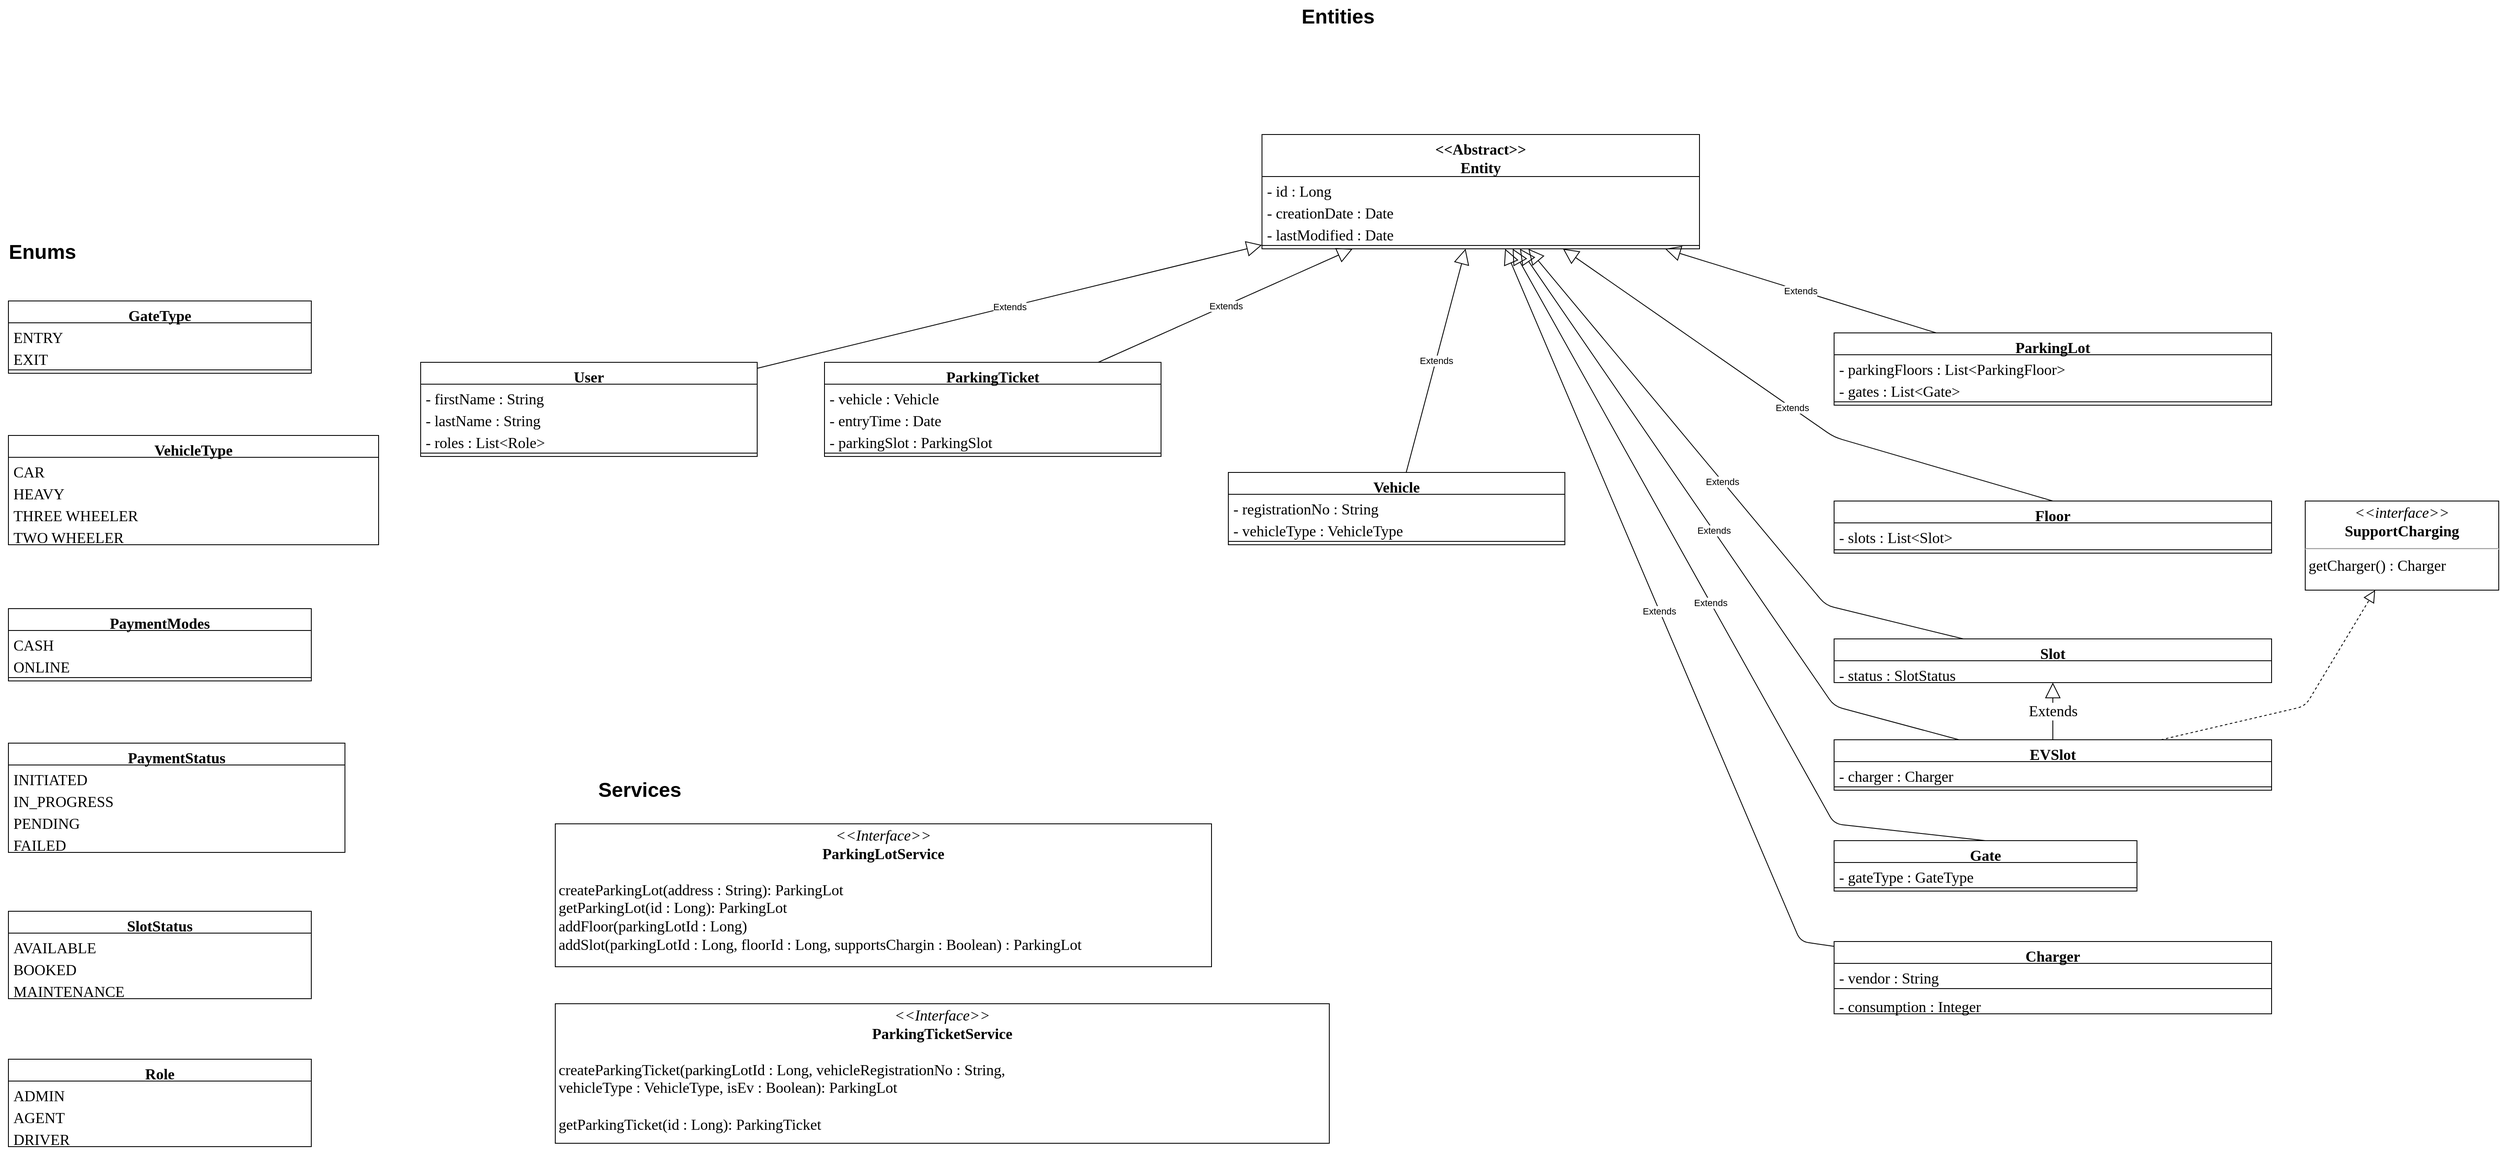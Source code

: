 <mxfile>
    <diagram name="Page-1" id="UB-KBlysisWi_KqOLlp2">
        <mxGraphModel dx="4073" dy="1974" grid="1" gridSize="10" guides="1" tooltips="1" connect="1" arrows="1" fold="1" page="1" pageScale="1" pageWidth="850" pageHeight="1100" math="0" shadow="0">
            <root>
                <mxCell id="0"/>
                <mxCell id="1" parent="0"/>
                <mxCell id="cJrOIjA1WVbKjsoCyqxn-1" value="ParkingLot" style="swimlane;fontStyle=1;align=center;verticalAlign=top;childLayout=stackLayout;horizontal=1;startSize=26;horizontalStack=0;resizeParent=1;resizeParentMax=0;resizeLast=0;collapsible=1;marginBottom=0;fontFamily=Verdana;fontSize=18;" parent="1" vertex="1">
                    <mxGeometry x="240" y="76" width="520" height="86" as="geometry"/>
                </mxCell>
                <mxCell id="cJrOIjA1WVbKjsoCyqxn-2" value="- parkingFloors : List&lt;ParkingFloor&gt;" style="text;strokeColor=none;fillColor=none;align=left;verticalAlign=top;spacingLeft=4;spacingRight=4;overflow=hidden;rotatable=0;points=[[0,0.5],[1,0.5]];portConstraint=eastwest;fontFamily=Verdana;fontSize=18;" parent="cJrOIjA1WVbKjsoCyqxn-1" vertex="1">
                    <mxGeometry y="26" width="520" height="26" as="geometry"/>
                </mxCell>
                <mxCell id="cJrOIjA1WVbKjsoCyqxn-6" value="- gates : List&lt;Gate&gt;" style="text;strokeColor=none;fillColor=none;align=left;verticalAlign=top;spacingLeft=4;spacingRight=4;overflow=hidden;rotatable=0;points=[[0,0.5],[1,0.5]];portConstraint=eastwest;fontFamily=Verdana;fontSize=18;" parent="cJrOIjA1WVbKjsoCyqxn-1" vertex="1">
                    <mxGeometry y="52" width="520" height="26" as="geometry"/>
                </mxCell>
                <mxCell id="cJrOIjA1WVbKjsoCyqxn-3" value="" style="line;strokeWidth=1;fillColor=none;align=left;verticalAlign=middle;spacingTop=-1;spacingLeft=3;spacingRight=3;rotatable=0;labelPosition=right;points=[];portConstraint=eastwest;strokeColor=inherit;fontFamily=Verdana;fontSize=18;" parent="cJrOIjA1WVbKjsoCyqxn-1" vertex="1">
                    <mxGeometry y="78" width="520" height="8" as="geometry"/>
                </mxCell>
                <mxCell id="cJrOIjA1WVbKjsoCyqxn-8" value="Floor" style="swimlane;fontStyle=1;align=center;verticalAlign=top;childLayout=stackLayout;horizontal=1;startSize=26;horizontalStack=0;resizeParent=1;resizeParentMax=0;resizeLast=0;collapsible=1;marginBottom=0;fontFamily=Verdana;fontSize=18;" parent="1" vertex="1">
                    <mxGeometry x="240" y="276" width="520" height="62" as="geometry"/>
                </mxCell>
                <mxCell id="cJrOIjA1WVbKjsoCyqxn-10" value="- slots : List&lt;Slot&gt;" style="text;strokeColor=none;fillColor=none;align=left;verticalAlign=top;spacingLeft=4;spacingRight=4;overflow=hidden;rotatable=0;points=[[0,0.5],[1,0.5]];portConstraint=eastwest;fontFamily=Verdana;fontSize=18;" parent="cJrOIjA1WVbKjsoCyqxn-8" vertex="1">
                    <mxGeometry y="26" width="520" height="28" as="geometry"/>
                </mxCell>
                <mxCell id="cJrOIjA1WVbKjsoCyqxn-13" value="" style="line;strokeWidth=1;fillColor=none;align=left;verticalAlign=middle;spacingTop=-1;spacingLeft=3;spacingRight=3;rotatable=0;labelPosition=right;points=[];portConstraint=eastwest;strokeColor=inherit;fontFamily=Verdana;fontSize=18;" parent="cJrOIjA1WVbKjsoCyqxn-8" vertex="1">
                    <mxGeometry y="54" width="520" height="8" as="geometry"/>
                </mxCell>
                <mxCell id="cJrOIjA1WVbKjsoCyqxn-19" value="VehicleType" style="swimlane;fontStyle=1;align=center;verticalAlign=top;childLayout=stackLayout;horizontal=1;startSize=26;horizontalStack=0;resizeParent=1;resizeParentMax=0;resizeLast=0;collapsible=1;marginBottom=0;fontFamily=Verdana;fontSize=18;" parent="1" vertex="1">
                    <mxGeometry x="-1930" y="198" width="440" height="130" as="geometry"/>
                </mxCell>
                <mxCell id="cJrOIjA1WVbKjsoCyqxn-26" value="CAR" style="text;strokeColor=none;fillColor=none;align=left;verticalAlign=top;spacingLeft=4;spacingRight=4;overflow=hidden;rotatable=0;points=[[0,0.5],[1,0.5]];portConstraint=eastwest;fontFamily=Verdana;fontSize=18;" parent="cJrOIjA1WVbKjsoCyqxn-19" vertex="1">
                    <mxGeometry y="26" width="440" height="26" as="geometry"/>
                </mxCell>
                <mxCell id="81" value="HEAVY" style="text;strokeColor=none;fillColor=none;align=left;verticalAlign=top;spacingLeft=4;spacingRight=4;overflow=hidden;rotatable=0;points=[[0,0.5],[1,0.5]];portConstraint=eastwest;fontFamily=Verdana;fontSize=18;" parent="cJrOIjA1WVbKjsoCyqxn-19" vertex="1">
                    <mxGeometry y="52" width="440" height="26" as="geometry"/>
                </mxCell>
                <mxCell id="82" value="THREE WHEELER" style="text;strokeColor=none;fillColor=none;align=left;verticalAlign=top;spacingLeft=4;spacingRight=4;overflow=hidden;rotatable=0;points=[[0,0.5],[1,0.5]];portConstraint=eastwest;fontFamily=Verdana;fontSize=18;" parent="cJrOIjA1WVbKjsoCyqxn-19" vertex="1">
                    <mxGeometry y="78" width="440" height="26" as="geometry"/>
                </mxCell>
                <mxCell id="83" value="TWO WHEELER" style="text;strokeColor=none;fillColor=none;align=left;verticalAlign=top;spacingLeft=4;spacingRight=4;overflow=hidden;rotatable=0;points=[[0,0.5],[1,0.5]];portConstraint=eastwest;fontFamily=Verdana;fontSize=18;" parent="cJrOIjA1WVbKjsoCyqxn-19" vertex="1">
                    <mxGeometry y="104" width="440" height="26" as="geometry"/>
                </mxCell>
                <mxCell id="cJrOIjA1WVbKjsoCyqxn-45" value="SlotStatus" style="swimlane;fontStyle=1;align=center;verticalAlign=top;childLayout=stackLayout;horizontal=1;startSize=26;horizontalStack=0;resizeParent=1;resizeParentMax=0;resizeLast=0;collapsible=1;marginBottom=0;fontFamily=Verdana;fontSize=18;" parent="1" vertex="1">
                    <mxGeometry x="-1930" y="764" width="360" height="104" as="geometry"/>
                </mxCell>
                <mxCell id="cJrOIjA1WVbKjsoCyqxn-46" value="AVAILABLE" style="text;strokeColor=none;fillColor=none;align=left;verticalAlign=top;spacingLeft=4;spacingRight=4;overflow=hidden;rotatable=0;points=[[0,0.5],[1,0.5]];portConstraint=eastwest;fontFamily=Verdana;fontSize=18;" parent="cJrOIjA1WVbKjsoCyqxn-45" vertex="1">
                    <mxGeometry y="26" width="360" height="26" as="geometry"/>
                </mxCell>
                <mxCell id="cJrOIjA1WVbKjsoCyqxn-47" value="BOOKED" style="text;strokeColor=none;fillColor=none;align=left;verticalAlign=top;spacingLeft=4;spacingRight=4;overflow=hidden;rotatable=0;points=[[0,0.5],[1,0.5]];portConstraint=eastwest;fontFamily=Verdana;fontSize=18;" parent="cJrOIjA1WVbKjsoCyqxn-45" vertex="1">
                    <mxGeometry y="52" width="360" height="26" as="geometry"/>
                </mxCell>
                <mxCell id="94" value="MAINTENANCE" style="text;strokeColor=none;fillColor=none;align=left;verticalAlign=top;spacingLeft=4;spacingRight=4;overflow=hidden;rotatable=0;points=[[0,0.5],[1,0.5]];portConstraint=eastwest;fontFamily=Verdana;fontSize=18;" parent="cJrOIjA1WVbKjsoCyqxn-45" vertex="1">
                    <mxGeometry y="78" width="360" height="26" as="geometry"/>
                </mxCell>
                <mxCell id="cJrOIjA1WVbKjsoCyqxn-57" value="PaymentStatus" style="swimlane;fontStyle=1;align=center;verticalAlign=top;childLayout=stackLayout;horizontal=1;startSize=26;horizontalStack=0;resizeParent=1;resizeParentMax=0;resizeLast=0;collapsible=1;marginBottom=0;fontFamily=Verdana;fontSize=18;" parent="1" vertex="1">
                    <mxGeometry x="-1930" y="564" width="400" height="130" as="geometry"/>
                </mxCell>
                <mxCell id="cJrOIjA1WVbKjsoCyqxn-58" value="INITIATED" style="text;strokeColor=none;fillColor=none;align=left;verticalAlign=top;spacingLeft=4;spacingRight=4;overflow=hidden;rotatable=0;points=[[0,0.5],[1,0.5]];portConstraint=eastwest;fontFamily=Verdana;fontSize=18;" parent="cJrOIjA1WVbKjsoCyqxn-57" vertex="1">
                    <mxGeometry y="26" width="400" height="26" as="geometry"/>
                </mxCell>
                <mxCell id="cJrOIjA1WVbKjsoCyqxn-59" value="IN_PROGRESS" style="text;strokeColor=none;fillColor=none;align=left;verticalAlign=top;spacingLeft=4;spacingRight=4;overflow=hidden;rotatable=0;points=[[0,0.5],[1,0.5]];portConstraint=eastwest;fontFamily=Verdana;fontSize=18;" parent="cJrOIjA1WVbKjsoCyqxn-57" vertex="1">
                    <mxGeometry y="52" width="400" height="26" as="geometry"/>
                </mxCell>
                <mxCell id="91" value="PENDING" style="text;strokeColor=none;fillColor=none;align=left;verticalAlign=top;spacingLeft=4;spacingRight=4;overflow=hidden;rotatable=0;points=[[0,0.5],[1,0.5]];portConstraint=eastwest;fontFamily=Verdana;fontSize=18;" parent="cJrOIjA1WVbKjsoCyqxn-57" vertex="1">
                    <mxGeometry y="78" width="400" height="26" as="geometry"/>
                </mxCell>
                <mxCell id="92" value="FAILED" style="text;strokeColor=none;fillColor=none;align=left;verticalAlign=top;spacingLeft=4;spacingRight=4;overflow=hidden;rotatable=0;points=[[0,0.5],[1,0.5]];portConstraint=eastwest;fontFamily=Verdana;fontSize=18;" parent="cJrOIjA1WVbKjsoCyqxn-57" vertex="1">
                    <mxGeometry y="104" width="400" height="26" as="geometry"/>
                </mxCell>
                <mxCell id="cJrOIjA1WVbKjsoCyqxn-64" value="PaymentModes" style="swimlane;fontStyle=1;align=center;verticalAlign=top;childLayout=stackLayout;horizontal=1;startSize=26;horizontalStack=0;resizeParent=1;resizeParentMax=0;resizeLast=0;collapsible=1;marginBottom=0;fontFamily=Verdana;fontSize=18;" parent="1" vertex="1">
                    <mxGeometry x="-1930" y="404" width="360" height="86" as="geometry"/>
                </mxCell>
                <mxCell id="cJrOIjA1WVbKjsoCyqxn-65" value="CASH" style="text;strokeColor=none;fillColor=none;align=left;verticalAlign=top;spacingLeft=4;spacingRight=4;overflow=hidden;rotatable=0;points=[[0,0.5],[1,0.5]];portConstraint=eastwest;fontFamily=Verdana;fontSize=18;" parent="cJrOIjA1WVbKjsoCyqxn-64" vertex="1">
                    <mxGeometry y="26" width="360" height="26" as="geometry"/>
                </mxCell>
                <mxCell id="cJrOIjA1WVbKjsoCyqxn-66" value="ONLINE" style="text;strokeColor=none;fillColor=none;align=left;verticalAlign=top;spacingLeft=4;spacingRight=4;overflow=hidden;rotatable=0;points=[[0,0.5],[1,0.5]];portConstraint=eastwest;fontFamily=Verdana;fontSize=18;" parent="cJrOIjA1WVbKjsoCyqxn-64" vertex="1">
                    <mxGeometry y="52" width="360" height="26" as="geometry"/>
                </mxCell>
                <mxCell id="cJrOIjA1WVbKjsoCyqxn-69" value="" style="line;strokeWidth=1;fillColor=none;align=left;verticalAlign=middle;spacingTop=-1;spacingLeft=3;spacingRight=3;rotatable=0;labelPosition=right;points=[];portConstraint=eastwest;strokeColor=inherit;fontFamily=Verdana;fontSize=18;" parent="cJrOIjA1WVbKjsoCyqxn-64" vertex="1">
                    <mxGeometry y="78" width="360" height="8" as="geometry"/>
                </mxCell>
                <mxCell id="cJrOIjA1WVbKjsoCyqxn-81" value="Gate" style="swimlane;fontStyle=1;align=center;verticalAlign=top;childLayout=stackLayout;horizontal=1;startSize=26;horizontalStack=0;resizeParent=1;resizeParentMax=0;resizeLast=0;collapsible=1;marginBottom=0;fontFamily=Verdana;fontSize=18;" parent="1" vertex="1">
                    <mxGeometry x="240" y="680" width="360" height="60" as="geometry"/>
                </mxCell>
                <mxCell id="32" value="- gateType : GateType" style="text;strokeColor=none;fillColor=none;align=left;verticalAlign=top;spacingLeft=4;spacingRight=4;overflow=hidden;rotatable=0;points=[[0,0.5],[1,0.5]];portConstraint=eastwest;fontFamily=Verdana;fontSize=18;" parent="cJrOIjA1WVbKjsoCyqxn-81" vertex="1">
                    <mxGeometry y="26" width="360" height="26" as="geometry"/>
                </mxCell>
                <mxCell id="cJrOIjA1WVbKjsoCyqxn-84" value="" style="line;strokeWidth=1;fillColor=none;align=left;verticalAlign=middle;spacingTop=-1;spacingLeft=3;spacingRight=3;rotatable=0;labelPosition=right;points=[];portConstraint=eastwest;strokeColor=inherit;fontFamily=Verdana;fontSize=18;" parent="cJrOIjA1WVbKjsoCyqxn-81" vertex="1">
                    <mxGeometry y="52" width="360" height="8" as="geometry"/>
                </mxCell>
                <mxCell id="5" value="Vehicle" style="swimlane;fontStyle=1;align=center;verticalAlign=top;childLayout=stackLayout;horizontal=1;startSize=26;horizontalStack=0;resizeParent=1;resizeParentMax=0;resizeLast=0;collapsible=1;marginBottom=0;fontFamily=Verdana;fontSize=18;" parent="1" vertex="1">
                    <mxGeometry x="-480" y="242" width="400" height="86" as="geometry"/>
                </mxCell>
                <mxCell id="6" value="- registrationNo : String" style="text;strokeColor=none;fillColor=none;align=left;verticalAlign=top;spacingLeft=4;spacingRight=4;overflow=hidden;rotatable=0;points=[[0,0.5],[1,0.5]];portConstraint=eastwest;fontFamily=Verdana;fontSize=18;" parent="5" vertex="1">
                    <mxGeometry y="26" width="400" height="26" as="geometry"/>
                </mxCell>
                <mxCell id="7" value="- vehicleType : VehicleType" style="text;strokeColor=none;fillColor=none;align=left;verticalAlign=top;spacingLeft=4;spacingRight=4;overflow=hidden;rotatable=0;points=[[0,0.5],[1,0.5]];portConstraint=eastwest;fontFamily=Verdana;fontSize=18;" parent="5" vertex="1">
                    <mxGeometry y="52" width="400" height="26" as="geometry"/>
                </mxCell>
                <mxCell id="8" value="" style="line;strokeWidth=1;fillColor=none;align=left;verticalAlign=middle;spacingTop=-1;spacingLeft=3;spacingRight=3;rotatable=0;labelPosition=right;points=[];portConstraint=eastwest;strokeColor=inherit;fontFamily=Verdana;fontSize=18;" parent="5" vertex="1">
                    <mxGeometry y="78" width="400" height="8" as="geometry"/>
                </mxCell>
                <mxCell id="13" value="ParkingTicket" style="swimlane;fontStyle=1;align=center;verticalAlign=top;childLayout=stackLayout;horizontal=1;startSize=26;horizontalStack=0;resizeParent=1;resizeParentMax=0;resizeLast=0;collapsible=1;marginBottom=0;fontFamily=Verdana;fontSize=18;" parent="1" vertex="1">
                    <mxGeometry x="-960" y="111" width="400" height="112" as="geometry"/>
                </mxCell>
                <mxCell id="15" value="- vehicle : Vehicle" style="text;strokeColor=none;fillColor=none;align=left;verticalAlign=top;spacingLeft=4;spacingRight=4;overflow=hidden;rotatable=0;points=[[0,0.5],[1,0.5]];portConstraint=eastwest;fontFamily=Verdana;fontSize=18;" parent="13" vertex="1">
                    <mxGeometry y="26" width="400" height="26" as="geometry"/>
                </mxCell>
                <mxCell id="22" value="- entryTime : Date" style="text;strokeColor=none;fillColor=none;align=left;verticalAlign=top;spacingLeft=4;spacingRight=4;overflow=hidden;rotatable=0;points=[[0,0.5],[1,0.5]];portConstraint=eastwest;fontFamily=Verdana;fontSize=18;" parent="13" vertex="1">
                    <mxGeometry y="52" width="400" height="26" as="geometry"/>
                </mxCell>
                <mxCell id="23" value="- parkingSlot : ParkingSlot" style="text;strokeColor=none;fillColor=none;align=left;verticalAlign=top;spacingLeft=4;spacingRight=4;overflow=hidden;rotatable=0;points=[[0,0.5],[1,0.5]];portConstraint=eastwest;fontFamily=Verdana;fontSize=18;" parent="13" vertex="1">
                    <mxGeometry y="78" width="400" height="26" as="geometry"/>
                </mxCell>
                <mxCell id="16" value="" style="line;strokeWidth=1;fillColor=none;align=left;verticalAlign=middle;spacingTop=-1;spacingLeft=3;spacingRight=3;rotatable=0;labelPosition=right;points=[];portConstraint=eastwest;strokeColor=inherit;fontFamily=Verdana;fontSize=18;" parent="13" vertex="1">
                    <mxGeometry y="104" width="400" height="8" as="geometry"/>
                </mxCell>
                <mxCell id="24" value="GateType" style="swimlane;fontStyle=1;align=center;verticalAlign=top;childLayout=stackLayout;horizontal=1;startSize=26;horizontalStack=0;resizeParent=1;resizeParentMax=0;resizeLast=0;collapsible=1;marginBottom=0;fontFamily=Verdana;fontSize=18;" parent="1" vertex="1">
                    <mxGeometry x="-1930" y="38" width="360" height="86" as="geometry"/>
                </mxCell>
                <mxCell id="25" value="ENTRY" style="text;strokeColor=none;fillColor=none;align=left;verticalAlign=top;spacingLeft=4;spacingRight=4;overflow=hidden;rotatable=0;points=[[0,0.5],[1,0.5]];portConstraint=eastwest;fontFamily=Verdana;fontSize=18;" parent="24" vertex="1">
                    <mxGeometry y="26" width="360" height="26" as="geometry"/>
                </mxCell>
                <mxCell id="26" value="EXIT" style="text;strokeColor=none;fillColor=none;align=left;verticalAlign=top;spacingLeft=4;spacingRight=4;overflow=hidden;rotatable=0;points=[[0,0.5],[1,0.5]];portConstraint=eastwest;fontFamily=Verdana;fontSize=18;" parent="24" vertex="1">
                    <mxGeometry y="52" width="360" height="26" as="geometry"/>
                </mxCell>
                <mxCell id="27" value="" style="line;strokeWidth=1;fillColor=none;align=left;verticalAlign=middle;spacingTop=-1;spacingLeft=3;spacingRight=3;rotatable=0;labelPosition=right;points=[];portConstraint=eastwest;strokeColor=inherit;fontFamily=Verdana;fontSize=18;" parent="24" vertex="1">
                    <mxGeometry y="78" width="360" height="8" as="geometry"/>
                </mxCell>
                <mxCell id="35" value="Slot" style="swimlane;fontStyle=1;align=center;verticalAlign=top;childLayout=stackLayout;horizontal=1;startSize=26;horizontalStack=0;resizeParent=1;resizeParentMax=0;resizeLast=0;collapsible=1;marginBottom=0;fontFamily=Verdana;fontSize=18;" parent="1" vertex="1">
                    <mxGeometry x="240" y="440" width="520" height="52" as="geometry"/>
                </mxCell>
                <mxCell id="108" value="- status : SlotStatus" style="text;strokeColor=none;fillColor=none;align=left;verticalAlign=top;spacingLeft=4;spacingRight=4;overflow=hidden;rotatable=0;points=[[0,0.5],[1,0.5]];portConstraint=eastwest;fontFamily=Verdana;fontSize=18;" parent="35" vertex="1">
                    <mxGeometry y="26" width="520" height="26" as="geometry"/>
                </mxCell>
                <mxCell id="48" value="&lt;p style=&quot;margin: 4px 0px 0px; text-align: center; font-size: 18px;&quot;&gt;&lt;i style=&quot;font-size: 18px;&quot;&gt;&amp;lt;&amp;lt;interface&amp;gt;&amp;gt;&lt;/i&gt;&lt;br style=&quot;font-size: 18px;&quot;&gt;&lt;b&gt;SupportCharging&lt;/b&gt;&lt;/p&gt;&lt;hr style=&quot;font-size: 18px;&quot;&gt;&lt;p style=&quot;margin: 0px 0px 0px 4px; font-size: 18px;&quot;&gt;getCharger() : Charger&lt;/p&gt;" style="verticalAlign=top;align=left;overflow=fill;fontSize=18;fontFamily=Verdana;html=1;" parent="1" vertex="1">
                    <mxGeometry x="800" y="276" width="230" height="106" as="geometry"/>
                </mxCell>
                <mxCell id="50" value="EVSlot" style="swimlane;fontStyle=1;align=center;verticalAlign=top;childLayout=stackLayout;horizontal=1;startSize=26;horizontalStack=0;resizeParent=1;resizeParentMax=0;resizeLast=0;collapsible=1;marginBottom=0;fontFamily=Verdana;fontSize=18;" parent="1" vertex="1">
                    <mxGeometry x="240" y="560" width="520" height="60" as="geometry"/>
                </mxCell>
                <mxCell id="51" value="- charger : Charger" style="text;strokeColor=none;fillColor=none;align=left;verticalAlign=top;spacingLeft=4;spacingRight=4;overflow=hidden;rotatable=0;points=[[0,0.5],[1,0.5]];portConstraint=eastwest;fontFamily=Verdana;fontSize=18;" parent="50" vertex="1">
                    <mxGeometry y="26" width="520" height="26" as="geometry"/>
                </mxCell>
                <mxCell id="53" value="" style="line;strokeWidth=1;fillColor=none;align=left;verticalAlign=middle;spacingTop=-1;spacingLeft=3;spacingRight=3;rotatable=0;labelPosition=right;points=[];portConstraint=eastwest;strokeColor=inherit;fontFamily=Verdana;fontSize=18;" parent="50" vertex="1">
                    <mxGeometry y="52" width="520" height="8" as="geometry"/>
                </mxCell>
                <mxCell id="58" value="Extends" style="endArrow=block;endSize=16;endFill=0;html=1;fontFamily=Verdana;fontSize=18;" parent="1" source="50" target="35" edge="1">
                    <mxGeometry width="160" relative="1" as="geometry">
                        <mxPoint x="30" y="850" as="sourcePoint"/>
                        <mxPoint x="140" y="640" as="targetPoint"/>
                    </mxGeometry>
                </mxCell>
                <mxCell id="59" value="" style="endArrow=block;dashed=1;endFill=0;endSize=12;html=1;fontFamily=Verdana;fontSize=18;" parent="1" source="50" target="48" edge="1">
                    <mxGeometry width="160" relative="1" as="geometry">
                        <mxPoint x="-80" y="670" as="sourcePoint"/>
                        <mxPoint x="80" y="670" as="targetPoint"/>
                        <Array as="points">
                            <mxPoint x="800" y="520"/>
                        </Array>
                    </mxGeometry>
                </mxCell>
                <mxCell id="60" value="Charger" style="swimlane;fontStyle=1;align=center;verticalAlign=top;childLayout=stackLayout;horizontal=1;startSize=26;horizontalStack=0;resizeParent=1;resizeParentMax=0;resizeLast=0;collapsible=1;marginBottom=0;fontFamily=Verdana;fontSize=18;" parent="1" vertex="1">
                    <mxGeometry x="240" y="800" width="520" height="86" as="geometry"/>
                </mxCell>
                <mxCell id="62" value="- vendor : String&#10;" style="text;strokeColor=none;fillColor=none;align=left;verticalAlign=top;spacingLeft=4;spacingRight=4;overflow=hidden;rotatable=0;points=[[0,0.5],[1,0.5]];portConstraint=eastwest;fontFamily=Verdana;fontSize=18;" parent="60" vertex="1">
                    <mxGeometry y="26" width="520" height="26" as="geometry"/>
                </mxCell>
                <mxCell id="63" value="" style="line;strokeWidth=1;fillColor=none;align=left;verticalAlign=middle;spacingTop=-1;spacingLeft=3;spacingRight=3;rotatable=0;labelPosition=right;points=[];portConstraint=eastwest;strokeColor=inherit;fontFamily=Verdana;fontSize=18;" parent="60" vertex="1">
                    <mxGeometry y="52" width="520" height="8" as="geometry"/>
                </mxCell>
                <mxCell id="136" value="- consumption : Integer&#10;" style="text;strokeColor=none;fillColor=none;align=left;verticalAlign=top;spacingLeft=4;spacingRight=4;overflow=hidden;rotatable=0;points=[[0,0.5],[1,0.5]];portConstraint=eastwest;fontFamily=Verdana;fontSize=18;" parent="60" vertex="1">
                    <mxGeometry y="60" width="520" height="26" as="geometry"/>
                </mxCell>
                <mxCell id="78" value="Entities" style="text;strokeColor=none;fillColor=none;html=1;fontSize=24;fontStyle=1;verticalAlign=middle;align=center;" parent="1" vertex="1">
                    <mxGeometry x="-400" y="-320" width="100" height="40" as="geometry"/>
                </mxCell>
                <mxCell id="93" value="Enums" style="text;strokeColor=none;fillColor=none;html=1;fontSize=24;fontStyle=1;verticalAlign=middle;align=center;" parent="1" vertex="1">
                    <mxGeometry x="-1940" y="-40" width="100" height="40" as="geometry"/>
                </mxCell>
                <mxCell id="101" value="&lt;&lt;Abstract&gt;&gt;&#10;Entity" style="swimlane;fontStyle=1;align=center;verticalAlign=top;childLayout=stackLayout;horizontal=1;startSize=50;horizontalStack=0;resizeParent=1;resizeParentMax=0;resizeLast=0;collapsible=1;marginBottom=0;fontFamily=Verdana;fontSize=18;" parent="1" vertex="1">
                    <mxGeometry x="-440" y="-160" width="520" height="136" as="geometry"/>
                </mxCell>
                <mxCell id="102" value="- id : Long" style="text;strokeColor=none;fillColor=none;align=left;verticalAlign=top;spacingLeft=4;spacingRight=4;overflow=hidden;rotatable=0;points=[[0,0.5],[1,0.5]];portConstraint=eastwest;fontFamily=Verdana;fontSize=18;" parent="101" vertex="1">
                    <mxGeometry y="50" width="520" height="26" as="geometry"/>
                </mxCell>
                <mxCell id="103" value="- creationDate : Date" style="text;strokeColor=none;fillColor=none;align=left;verticalAlign=top;spacingLeft=4;spacingRight=4;overflow=hidden;rotatable=0;points=[[0,0.5],[1,0.5]];portConstraint=eastwest;fontFamily=Verdana;fontSize=18;" parent="101" vertex="1">
                    <mxGeometry y="76" width="520" height="26" as="geometry"/>
                </mxCell>
                <mxCell id="104" value="- lastModified : Date" style="text;strokeColor=none;fillColor=none;align=left;verticalAlign=top;spacingLeft=4;spacingRight=4;overflow=hidden;rotatable=0;points=[[0,0.5],[1,0.5]];portConstraint=eastwest;fontFamily=Verdana;fontSize=18;" parent="101" vertex="1">
                    <mxGeometry y="102" width="520" height="26" as="geometry"/>
                </mxCell>
                <mxCell id="107" value="" style="line;strokeWidth=1;fillColor=none;align=left;verticalAlign=middle;spacingTop=-1;spacingLeft=3;spacingRight=3;rotatable=0;labelPosition=right;points=[];portConstraint=eastwest;strokeColor=inherit;fontFamily=Verdana;fontSize=18;" parent="101" vertex="1">
                    <mxGeometry y="128" width="520" height="8" as="geometry"/>
                </mxCell>
                <mxCell id="110" value="Extends" style="endArrow=block;endSize=16;endFill=0;html=1;" parent="1" source="cJrOIjA1WVbKjsoCyqxn-1" target="101" edge="1">
                    <mxGeometry width="160" relative="1" as="geometry">
                        <mxPoint x="-40" y="80" as="sourcePoint"/>
                        <mxPoint x="-190" y="170" as="targetPoint"/>
                    </mxGeometry>
                </mxCell>
                <mxCell id="111" value="User" style="swimlane;fontStyle=1;align=center;verticalAlign=top;childLayout=stackLayout;horizontal=1;startSize=26;horizontalStack=0;resizeParent=1;resizeParentMax=0;resizeLast=0;collapsible=1;marginBottom=0;fontFamily=Verdana;fontSize=18;" parent="1" vertex="1">
                    <mxGeometry x="-1440" y="111" width="400" height="112" as="geometry"/>
                </mxCell>
                <mxCell id="112" value="- firstName : String" style="text;strokeColor=none;fillColor=none;align=left;verticalAlign=top;spacingLeft=4;spacingRight=4;overflow=hidden;rotatable=0;points=[[0,0.5],[1,0.5]];portConstraint=eastwest;fontFamily=Verdana;fontSize=18;" parent="111" vertex="1">
                    <mxGeometry y="26" width="400" height="26" as="geometry"/>
                </mxCell>
                <mxCell id="137" value="- lastName : String" style="text;strokeColor=none;fillColor=none;align=left;verticalAlign=top;spacingLeft=4;spacingRight=4;overflow=hidden;rotatable=0;points=[[0,0.5],[1,0.5]];portConstraint=eastwest;fontFamily=Verdana;fontSize=18;" parent="111" vertex="1">
                    <mxGeometry y="52" width="400" height="26" as="geometry"/>
                </mxCell>
                <mxCell id="113" value="- roles : List&lt;Role&gt;" style="text;strokeColor=none;fillColor=none;align=left;verticalAlign=top;spacingLeft=4;spacingRight=4;overflow=hidden;rotatable=0;points=[[0,0.5],[1,0.5]];portConstraint=eastwest;fontFamily=Verdana;fontSize=18;" parent="111" vertex="1">
                    <mxGeometry y="78" width="400" height="26" as="geometry"/>
                </mxCell>
                <mxCell id="115" value="" style="line;strokeWidth=1;fillColor=none;align=left;verticalAlign=middle;spacingTop=-1;spacingLeft=3;spacingRight=3;rotatable=0;labelPosition=right;points=[];portConstraint=eastwest;strokeColor=inherit;fontFamily=Verdana;fontSize=18;" parent="111" vertex="1">
                    <mxGeometry y="104" width="400" height="8" as="geometry"/>
                </mxCell>
                <mxCell id="116" value="Extends" style="endArrow=block;endSize=16;endFill=0;html=1;exitX=0.5;exitY=0;exitDx=0;exitDy=0;" parent="1" source="cJrOIjA1WVbKjsoCyqxn-8" target="101" edge="1">
                    <mxGeometry width="160" relative="1" as="geometry">
                        <mxPoint x="371.422" y="86" as="sourcePoint"/>
                        <mxPoint x="49.147" y="-14" as="targetPoint"/>
                        <Array as="points">
                            <mxPoint x="240" y="200"/>
                        </Array>
                    </mxGeometry>
                </mxCell>
                <mxCell id="117" value="Extends" style="endArrow=block;endSize=16;endFill=0;html=1;" parent="1" source="35" target="101" edge="1">
                    <mxGeometry width="160" relative="1" as="geometry">
                        <mxPoint x="510" y="286" as="sourcePoint"/>
                        <mxPoint x="-44.348" y="-14" as="targetPoint"/>
                        <Array as="points">
                            <mxPoint x="230" y="400"/>
                        </Array>
                    </mxGeometry>
                </mxCell>
                <mxCell id="118" value="Extends" style="endArrow=block;endSize=16;endFill=0;html=1;" parent="1" source="50" target="101" edge="1">
                    <mxGeometry width="160" relative="1" as="geometry">
                        <mxPoint x="478.315" y="450" as="sourcePoint"/>
                        <mxPoint x="-87.133" y="-14" as="targetPoint"/>
                        <Array as="points">
                            <mxPoint x="240" y="520"/>
                        </Array>
                    </mxGeometry>
                </mxCell>
                <mxCell id="119" value="Extends" style="endArrow=block;endSize=16;endFill=0;html=1;exitX=0.5;exitY=0;exitDx=0;exitDy=0;" parent="1" source="cJrOIjA1WVbKjsoCyqxn-81" target="101" edge="1">
                    <mxGeometry width="160" relative="1" as="geometry">
                        <mxPoint x="480.088" y="570" as="sourcePoint"/>
                        <mxPoint x="-102.199" y="-14" as="targetPoint"/>
                        <Array as="points">
                            <mxPoint x="240" y="660"/>
                        </Array>
                    </mxGeometry>
                </mxCell>
                <mxCell id="120" value="Extends" style="endArrow=block;endSize=16;endFill=0;html=1;" parent="1" source="60" target="101" edge="1">
                    <mxGeometry width="160" relative="1" as="geometry">
                        <mxPoint x="430" y="690" as="sourcePoint"/>
                        <mxPoint x="-117.15" y="-14" as="targetPoint"/>
                        <Array as="points">
                            <mxPoint x="200" y="800"/>
                        </Array>
                    </mxGeometry>
                </mxCell>
                <mxCell id="126" value="Role" style="swimlane;fontStyle=1;align=center;verticalAlign=top;childLayout=stackLayout;horizontal=1;startSize=26;horizontalStack=0;resizeParent=1;resizeParentMax=0;resizeLast=0;collapsible=1;marginBottom=0;fontFamily=Verdana;fontSize=18;" parent="1" vertex="1">
                    <mxGeometry x="-1930" y="940" width="360" height="104" as="geometry"/>
                </mxCell>
                <mxCell id="127" value="ADMIN" style="text;strokeColor=none;fillColor=none;align=left;verticalAlign=top;spacingLeft=4;spacingRight=4;overflow=hidden;rotatable=0;points=[[0,0.5],[1,0.5]];portConstraint=eastwest;fontFamily=Verdana;fontSize=18;" parent="126" vertex="1">
                    <mxGeometry y="26" width="360" height="26" as="geometry"/>
                </mxCell>
                <mxCell id="128" value="AGENT" style="text;strokeColor=none;fillColor=none;align=left;verticalAlign=top;spacingLeft=4;spacingRight=4;overflow=hidden;rotatable=0;points=[[0,0.5],[1,0.5]];portConstraint=eastwest;fontFamily=Verdana;fontSize=18;" parent="126" vertex="1">
                    <mxGeometry y="52" width="360" height="26" as="geometry"/>
                </mxCell>
                <mxCell id="134" value="DRIVER" style="text;strokeColor=none;fillColor=none;align=left;verticalAlign=top;spacingLeft=4;spacingRight=4;overflow=hidden;rotatable=0;points=[[0,0.5],[1,0.5]];portConstraint=eastwest;fontFamily=Verdana;fontSize=18;" parent="126" vertex="1">
                    <mxGeometry y="78" width="360" height="26" as="geometry"/>
                </mxCell>
                <mxCell id="131" value="Extends" style="endArrow=block;endSize=16;endFill=0;html=1;" parent="1" source="13" target="101" edge="1">
                    <mxGeometry width="160" relative="1" as="geometry">
                        <mxPoint x="371.422" y="86" as="sourcePoint"/>
                        <mxPoint x="49.147" y="-14" as="targetPoint"/>
                    </mxGeometry>
                </mxCell>
                <mxCell id="132" value="Extends" style="endArrow=block;endSize=16;endFill=0;html=1;" parent="1" source="5" target="101" edge="1">
                    <mxGeometry width="160" relative="1" as="geometry">
                        <mxPoint x="-549.149" y="50" as="sourcePoint"/>
                        <mxPoint x="-365.319" y="-14" as="targetPoint"/>
                    </mxGeometry>
                </mxCell>
                <mxCell id="133" value="Extends" style="endArrow=block;endSize=16;endFill=0;html=1;" parent="1" source="111" target="101" edge="1">
                    <mxGeometry width="160" relative="1" as="geometry">
                        <mxPoint x="-549.149" y="50" as="sourcePoint"/>
                        <mxPoint x="-365.319" y="-14" as="targetPoint"/>
                    </mxGeometry>
                </mxCell>
                <mxCell id="138" value="Services" style="text;strokeColor=none;fillColor=none;html=1;fontSize=24;fontStyle=1;verticalAlign=middle;align=center;" vertex="1" parent="1">
                    <mxGeometry x="-1230" y="600" width="100" height="40" as="geometry"/>
                </mxCell>
                <mxCell id="140" value="&lt;p style=&quot;margin: 4px 0px 0px; text-align: center; font-size: 18px;&quot;&gt;&lt;i style=&quot;font-size: 18px;&quot;&gt;&amp;lt;&amp;lt;Interface&amp;gt;&amp;gt;&lt;/i&gt;&lt;br style=&quot;font-size: 18px;&quot;&gt;&lt;b&gt;ParkingLotService&lt;/b&gt;&lt;/p&gt;&lt;p style=&quot;margin: 0px 0px 0px 4px; font-size: 18px;&quot;&gt;&lt;br style=&quot;font-size: 18px;&quot;&gt;&lt;/p&gt;&lt;p style=&quot;margin: 0px 0px 0px 4px; font-size: 18px;&quot;&gt;createParkingLot(address : String): ParkingLot&lt;br style=&quot;font-size: 18px;&quot;&gt;getParkingLot(id : Long): ParkingLot&lt;/p&gt;&lt;p style=&quot;margin: 0px 0px 0px 4px; font-size: 18px;&quot;&gt;addFloor(parkingLotId : Long)&lt;/p&gt;&lt;p style=&quot;margin: 0px 0px 0px 4px; font-size: 18px;&quot;&gt;addSlot(parkingLotId : Long, floorId : Long, supportsChargin : Boolean) : ParkingLot&lt;/p&gt;" style="verticalAlign=top;align=left;overflow=fill;fontSize=18;fontFamily=Verdana;html=1;" vertex="1" parent="1">
                    <mxGeometry x="-1280" y="660" width="780" height="170" as="geometry"/>
                </mxCell>
                <mxCell id="142" value="&lt;p style=&quot;margin: 4px 0px 0px; text-align: center; font-size: 18px;&quot;&gt;&lt;i style=&quot;font-size: 18px;&quot;&gt;&amp;lt;&amp;lt;Interface&amp;gt;&amp;gt;&lt;/i&gt;&lt;br style=&quot;font-size: 18px;&quot;&gt;&lt;b&gt;ParkingTicketService&lt;/b&gt;&lt;/p&gt;&lt;p style=&quot;margin: 0px 0px 0px 4px; font-size: 18px;&quot;&gt;&lt;br style=&quot;font-size: 18px;&quot;&gt;&lt;/p&gt;&lt;p style=&quot;margin: 0px 0px 0px 4px; font-size: 18px;&quot;&gt;createParkingTicket(parkingLotId : Long, vehicleRegistrationNo : String,&amp;nbsp;&lt;/p&gt;&lt;p style=&quot;margin: 0px 0px 0px 4px; font-size: 18px;&quot;&gt;vehicleType : VehicleType, isEv : Boolean): ParkingLot&lt;/p&gt;&lt;p style=&quot;margin: 0px 0px 0px 4px; font-size: 18px;&quot;&gt;&lt;br style=&quot;font-size: 18px;&quot;&gt;getParkingTicket(id : Long): ParkingTicket&lt;/p&gt;" style="verticalAlign=top;align=left;overflow=fill;fontSize=18;fontFamily=Verdana;html=1;" vertex="1" parent="1">
                    <mxGeometry x="-1280" y="874" width="920" height="166" as="geometry"/>
                </mxCell>
            </root>
        </mxGraphModel>
    </diagram>
</mxfile>
